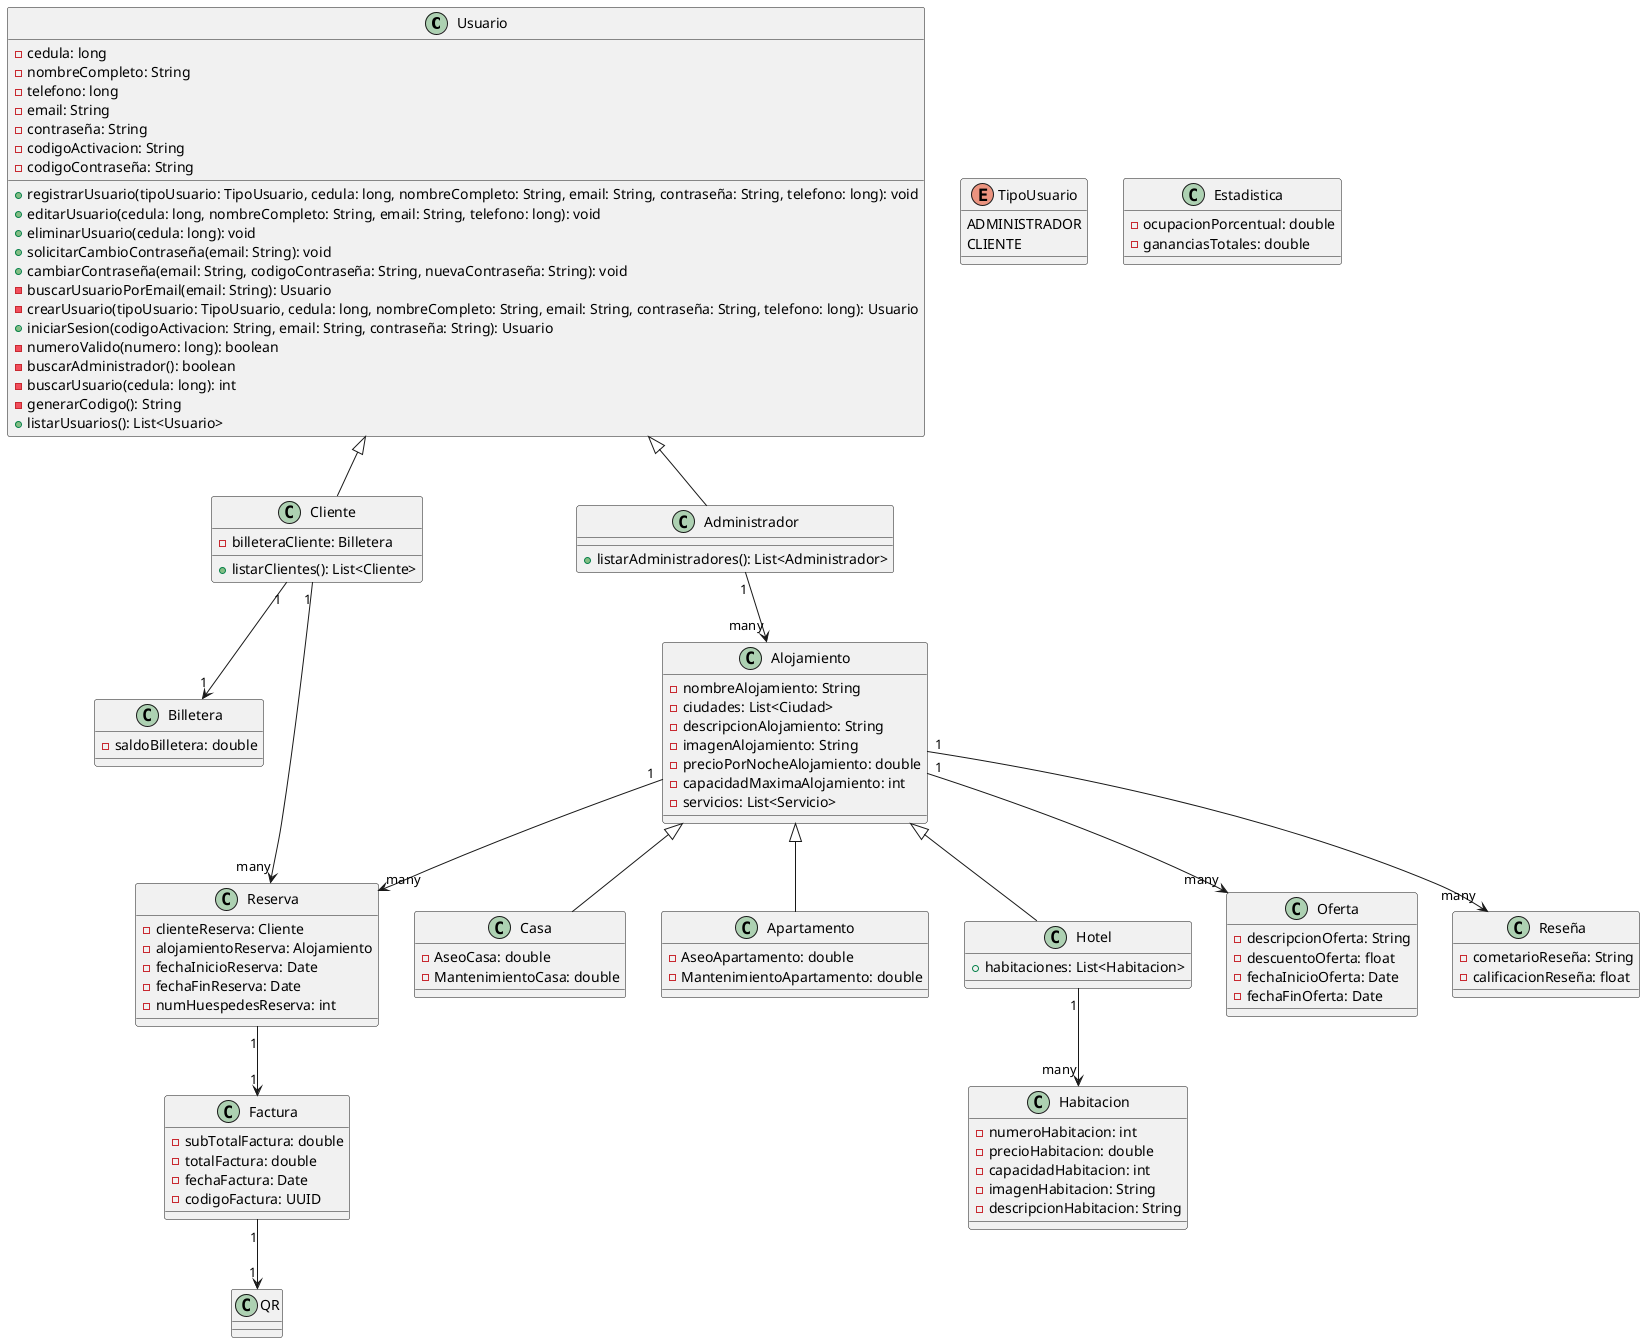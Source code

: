 @startuml
'https://plantuml.com/sequence-diagram

class Usuario {
    - cedula: long
    - nombreCompleto: String
    - telefono: long
    - email: String
    - contraseña: String
    - codigoActivacion: String
    - codigoContraseña: String
    + registrarUsuario(tipoUsuario: TipoUsuario, cedula: long, nombreCompleto: String, email: String, contraseña: String, telefono: long): void
    + editarUsuario(cedula: long, nombreCompleto: String, email: String, telefono: long): void
    + eliminarUsuario(cedula: long): void
    + solicitarCambioContraseña(email: String): void
    + cambiarContraseña(email: String, codigoContraseña: String, nuevaContraseña: String): void
    - buscarUsuarioPorEmail(email: String): Usuario
    - crearUsuario(tipoUsuario: TipoUsuario, cedula: long, nombreCompleto: String, email: String, contraseña: String, telefono: long): Usuario
    + iniciarSesion(codigoActivacion: String, email: String, contraseña: String): Usuario
    - numeroValido(numero: long): boolean
    - buscarAdministrador(): boolean
    - buscarUsuario(cedula: long): int
    - generarCodigo(): String
    + listarUsuarios(): List<Usuario>
}

enum TipoUsuario {
    ADMINISTRADOR
    CLIENTE
}

class Cliente extends Usuario {
    - billeteraCliente: Billetera
    + listarClientes(): List<Cliente>
}

class Administrador extends Usuario {
    + listarAdministradores(): List<Administrador>
}

class Alojamiento {
    - nombreAlojamiento: String
    - ciudades: List<Ciudad>
    - descripcionAlojamiento: String
    - imagenAlojamiento: String
    - precioPorNocheAlojamiento: double
    - capacidadMaximaAlojamiento: int
    - servicios: List<Servicio>
}

class Casa extends Alojamiento {
    - AseoCasa: double
    - MantenimientoCasa: double
}

class Apartamento extends Alojamiento {
    - AseoApartamento: double
    - MantenimientoApartamento: double
}

class Hotel extends Alojamiento {
    + habitaciones: List<Habitacion>
}

class Habitacion {
    - numeroHabitacion: int
    - precioHabitacion: double
    - capacidadHabitacion: int
    - imagenHabitacion: String
    - descripcionHabitacion: String
}

class Billetera {
    - saldoBilletera: double
}

class Reserva {
    - clienteReserva: Cliente
    - alojamientoReserva: Alojamiento
    - fechaInicioReserva: Date
    - fechaFinReserva: Date
    - numHuespedesReserva: int
}

class Factura {
    - subTotalFactura: double
    - totalFactura: double
    - fechaFactura: Date
    - codigoFactura: UUID
}

class Oferta {
    - descripcionOferta: String
    - descuentoOferta: float
    - fechaInicioOferta: Date
    - fechaFinOferta: Date
}

class Estadistica {
    - ocupacionPorcentual: double
    - gananciasTotales: double
}

class Reseña {
    - cometarioReseña: String
    - calificacionReseña: float
}

class QR {
}

Cliente "1" --> "1" Billetera
Administrador "1" --> "many" Alojamiento
Cliente "1" --> "many" Reserva
Alojamiento "1" --> "many" Oferta
Alojamiento "1" --> "many" Reseña
Alojamiento "1" --> "many" Reserva
Reserva "1" --> "1" Factura
Factura "1" --> "1" QR
Hotel "1" --> "many" Habitacion

@enduml
